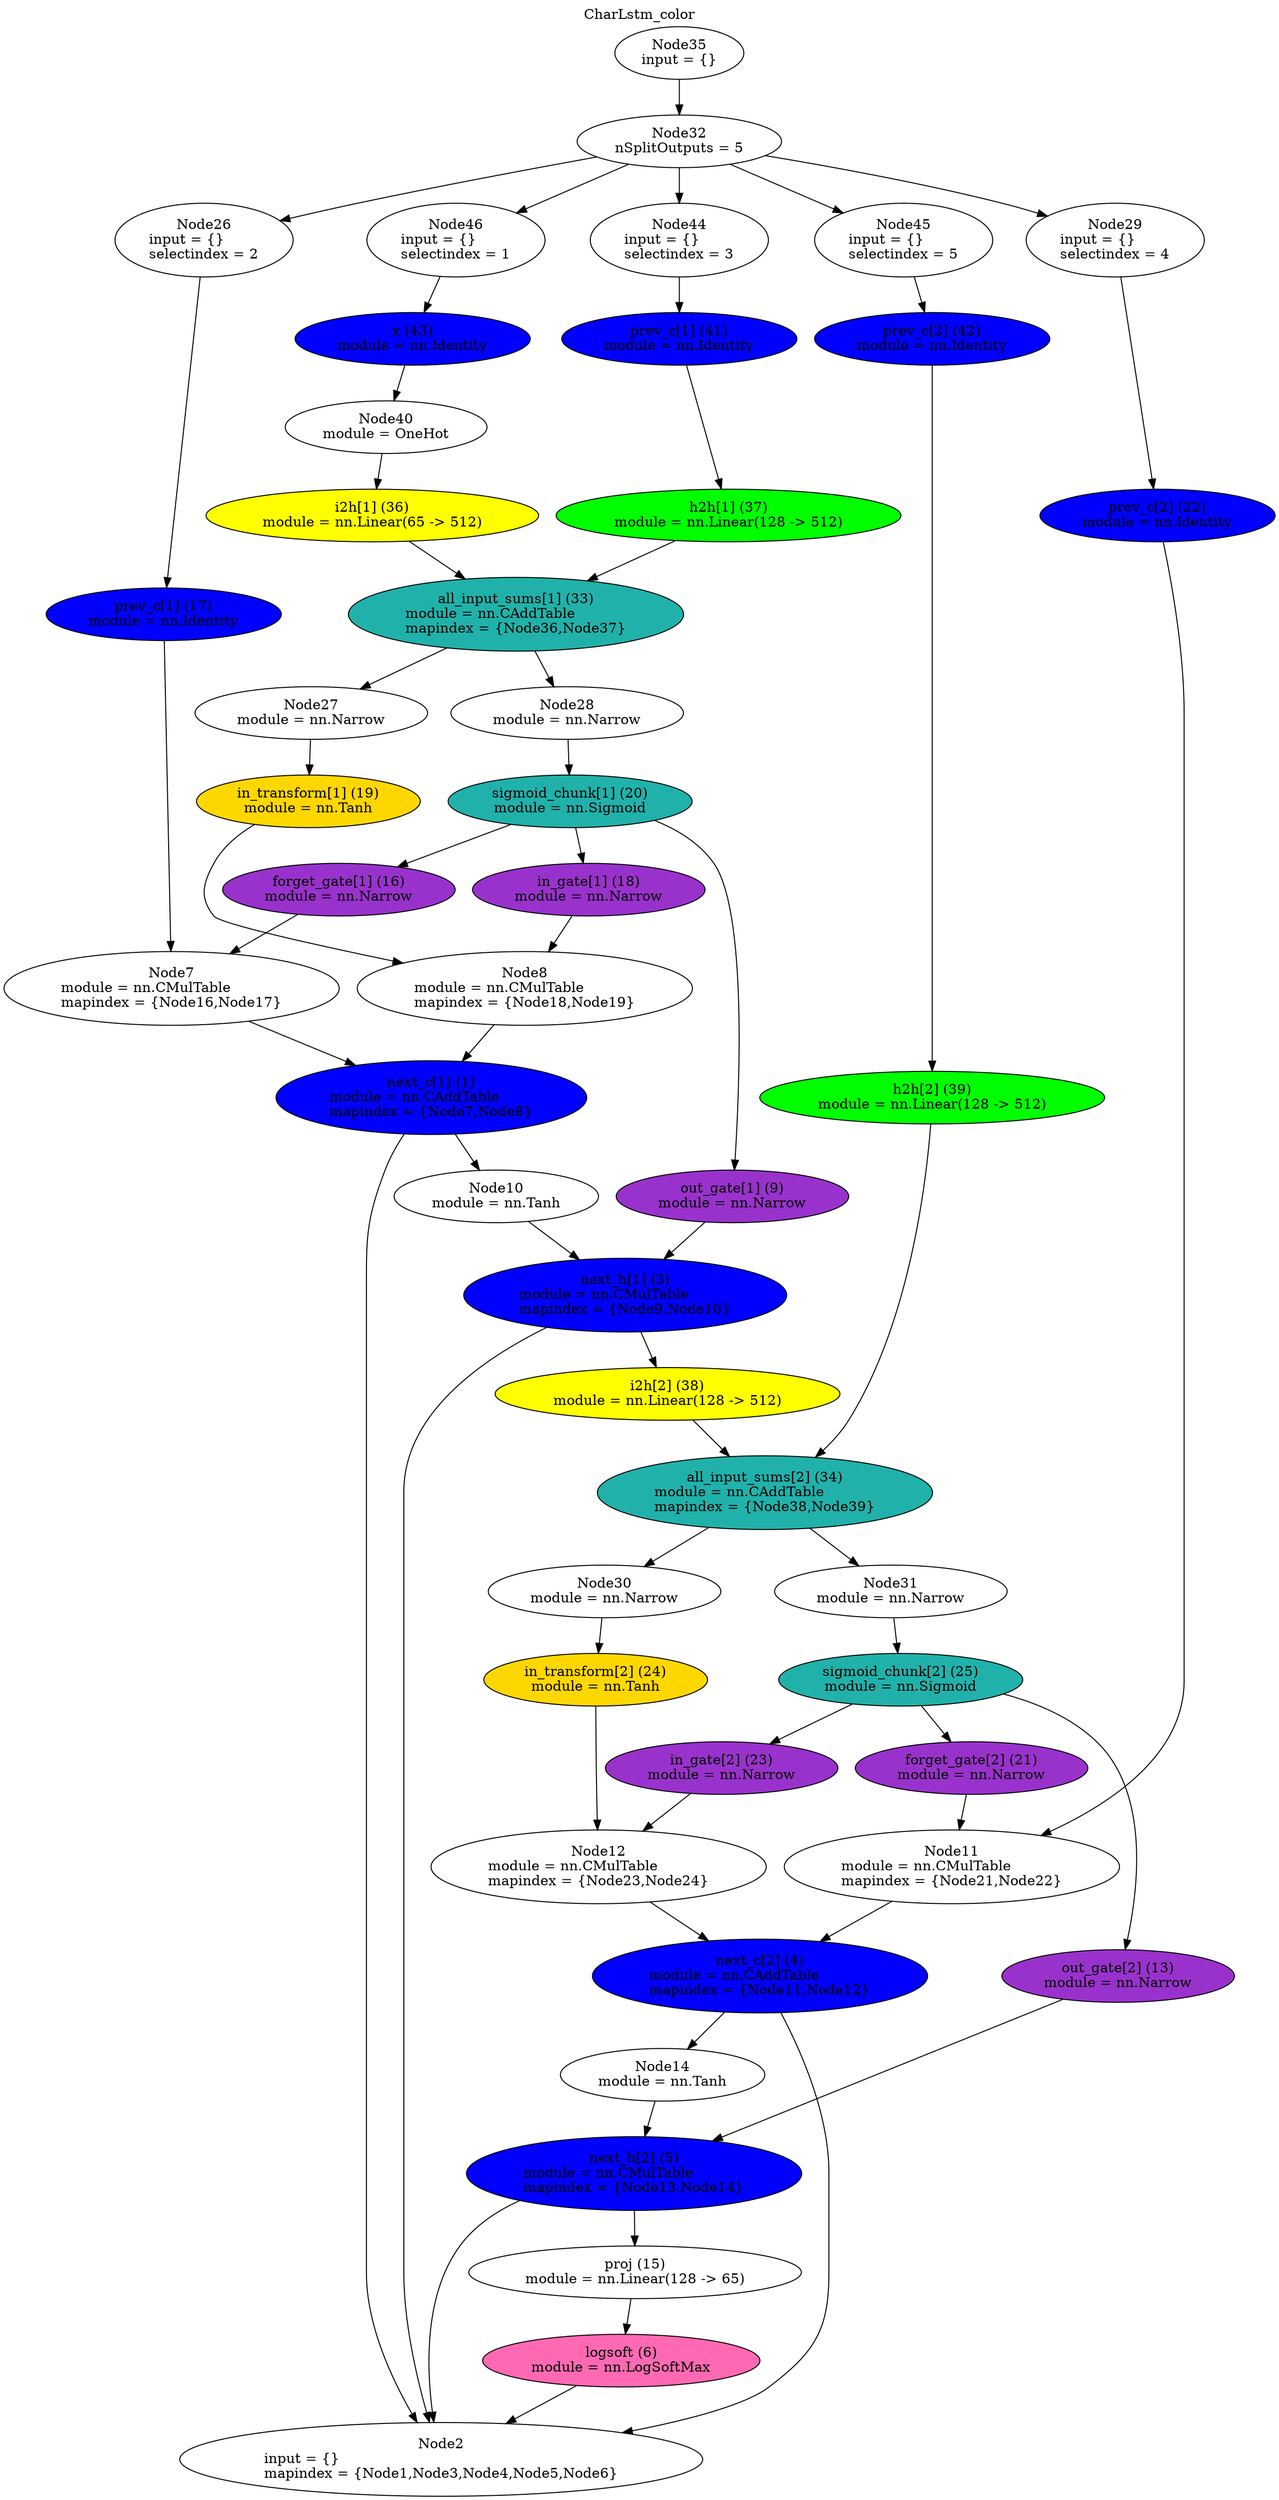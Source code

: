 digraph G {
labelloc="t";
label="CharLstm_color";
node [shape = oval]; 
n1[label="next_c[1] (1)\nmodule = nn.CAddTable\lmapindex = {Node7,Node8}" style=filled tooltip="[...e/ubuntu/torch/install/share/lua/5.1/crnn/model/LSTM.lua]:46" fillcolor=blue];
n2[label="Node2\ninput = {}\lmapindex = {Node1,Node3,Node4,Node5,Node6}" tooltip="[[C]]:-1"];
n3[label="next_h[1] (3)\nmodule = nn.CMulTable\lmapindex = {Node9,Node10}" style=filled tooltip="[...e/ubuntu/torch/install/share/lua/5.1/crnn/model/LSTM.lua]:50" fillcolor=blue];
n4[label="next_c[2] (4)\nmodule = nn.CAddTable\lmapindex = {Node11,Node12}" style=filled tooltip="[...e/ubuntu/torch/install/share/lua/5.1/crnn/model/LSTM.lua]:46" fillcolor=blue];
n5[label="next_h[2] (5)\nmodule = nn.CMulTable\lmapindex = {Node13,Node14}" style=filled tooltip="[...e/ubuntu/torch/install/share/lua/5.1/crnn/model/LSTM.lua]:50" fillcolor=blue];
n6[label="logsoft (6)\nmodule = nn.LogSoftMax" style=filled tooltip="[...e/ubuntu/torch/install/share/lua/5.1/crnn/model/LSTM.lua]:72" fillcolor=hotpink];
n7[label="Node7\nmodule = nn.CMulTable\lmapindex = {Node16,Node17}" tooltip="[...e/ubuntu/torch/install/share/lua/5.1/crnn/model/LSTM.lua]:47"];
n8[label="Node8\nmodule = nn.CMulTable\lmapindex = {Node18,Node19}" tooltip="[...e/ubuntu/torch/install/share/lua/5.1/crnn/model/LSTM.lua]:48"];
n9[label="out_gate[1] (9)\nmodule = nn.Narrow" style=filled tooltip="[...e/ubuntu/torch/install/share/lua/5.1/crnn/model/LSTM.lua]:41" fillcolor=darkorchid];
n10[label="Node10\nmodule = nn.Tanh" tooltip="[...e/ubuntu/torch/install/share/lua/5.1/crnn/model/LSTM.lua]:50"];
n11[label="Node11\nmodule = nn.CMulTable\lmapindex = {Node21,Node22}" tooltip="[...e/ubuntu/torch/install/share/lua/5.1/crnn/model/LSTM.lua]:47"];
n12[label="Node12\nmodule = nn.CMulTable\lmapindex = {Node23,Node24}" tooltip="[...e/ubuntu/torch/install/share/lua/5.1/crnn/model/LSTM.lua]:48"];
n13[label="out_gate[2] (13)\nmodule = nn.Narrow" style=filled tooltip="[...e/ubuntu/torch/install/share/lua/5.1/crnn/model/LSTM.lua]:41" fillcolor=darkorchid];
n14[label="Node14\nmodule = nn.Tanh" tooltip="[...e/ubuntu/torch/install/share/lua/5.1/crnn/model/LSTM.lua]:50"];
n15[label="proj (15)\nmodule = nn.Linear(128 -> 65)" tooltip="[...e/ubuntu/torch/install/share/lua/5.1/crnn/model/LSTM.lua]:71"];
n16[label="forget_gate[1] (16)\nmodule = nn.Narrow" style=filled tooltip="[...e/ubuntu/torch/install/share/lua/5.1/crnn/model/LSTM.lua]:40" fillcolor=darkorchid];
n17[label="prev_c[1] (17)\nmodule = nn.Identity" style=filled tooltip="[...e/ubuntu/torch/install/share/lua/5.1/crnn/model/LSTM.lua]:11" fillcolor=blue];
n18[label="in_gate[1] (18)\nmodule = nn.Narrow" style=filled tooltip="[...e/ubuntu/torch/install/share/lua/5.1/crnn/model/LSTM.lua]:39" fillcolor=darkorchid];
n19[label="in_transform[1] (19)\nmodule = nn.Tanh" style=filled tooltip="[...e/ubuntu/torch/install/share/lua/5.1/crnn/model/LSTM.lua]:44" fillcolor=gold];
n20[label="sigmoid_chunk[1] (20)\nmodule = nn.Sigmoid" style=filled tooltip="[...e/ubuntu/torch/install/share/lua/5.1/crnn/model/LSTM.lua]:38" fillcolor=lightseagreen];
n21[label="forget_gate[2] (21)\nmodule = nn.Narrow" style=filled tooltip="[...e/ubuntu/torch/install/share/lua/5.1/crnn/model/LSTM.lua]:40" fillcolor=darkorchid];
n22[label="prev_c[2] (22)\nmodule = nn.Identity" style=filled tooltip="[...e/ubuntu/torch/install/share/lua/5.1/crnn/model/LSTM.lua]:11" fillcolor=blue];
n23[label="in_gate[2] (23)\nmodule = nn.Narrow" style=filled tooltip="[...e/ubuntu/torch/install/share/lua/5.1/crnn/model/LSTM.lua]:39" fillcolor=darkorchid];
n24[label="in_transform[2] (24)\nmodule = nn.Tanh" style=filled tooltip="[...e/ubuntu/torch/install/share/lua/5.1/crnn/model/LSTM.lua]:44" fillcolor=gold];
n25[label="sigmoid_chunk[2] (25)\nmodule = nn.Sigmoid" style=filled tooltip="[...e/ubuntu/torch/install/share/lua/5.1/crnn/model/LSTM.lua]:38" fillcolor=lightseagreen];
n26[label="Node26\ninput = {}\lselectindex = 2" tooltip="[[C]]:-1-2"];
n27[label="Node27\nmodule = nn.Narrow" tooltip="[...e/ubuntu/torch/install/share/lua/5.1/crnn/model/LSTM.lua]:43"];
n28[label="Node28\nmodule = nn.Narrow" tooltip="[...e/ubuntu/torch/install/share/lua/5.1/crnn/model/LSTM.lua]:37"];
n29[label="Node29\ninput = {}\lselectindex = 4" tooltip="[[C]]:-1-4"];
n30[label="Node30\nmodule = nn.Narrow" tooltip="[...e/ubuntu/torch/install/share/lua/5.1/crnn/model/LSTM.lua]:43"];
n31[label="Node31\nmodule = nn.Narrow" tooltip="[...e/ubuntu/torch/install/share/lua/5.1/crnn/model/LSTM.lua]:37"];
n32[label="Node32\nnSplitOutputs = 5" tooltip="[[C]]:-1-mnode"];
n33[label="all_input_sums[1] (33)\nmodule = nn.CAddTable\lmapindex = {Node36,Node37}" style=filled tooltip="[...e/ubuntu/torch/install/share/lua/5.1/crnn/model/LSTM.lua]:35" fillcolor=lightseagreen];
n34[label="all_input_sums[2] (34)\nmodule = nn.CAddTable\lmapindex = {Node38,Node39}" style=filled tooltip="[...e/ubuntu/torch/install/share/lua/5.1/crnn/model/LSTM.lua]:35" fillcolor=lightseagreen];
n35[label="Node35\ninput = {}" tooltip="[[C]]:-1"];
n36[label="i2h[1] (36)\nmodule = nn.Linear(65 -> 512)" style=filled tooltip="[...e/ubuntu/torch/install/share/lua/5.1/crnn/model/LSTM.lua]:33" fillcolor=yellow];
n37[label="h2h[1] (37)\nmodule = nn.Linear(128 -> 512)" style=filled tooltip="[...e/ubuntu/torch/install/share/lua/5.1/crnn/model/LSTM.lua]:34" fillcolor=green];
n38[label="i2h[2] (38)\nmodule = nn.Linear(128 -> 512)" style=filled tooltip="[...e/ubuntu/torch/install/share/lua/5.1/crnn/model/LSTM.lua]:33" fillcolor=yellow];
n39[label="h2h[2] (39)\nmodule = nn.Linear(128 -> 512)" style=filled tooltip="[...e/ubuntu/torch/install/share/lua/5.1/crnn/model/LSTM.lua]:34" fillcolor=green];
n40[label="Node40\nmodule = OneHot" tooltip="[...e/ubuntu/torch/install/share/lua/5.1/crnn/model/LSTM.lua]:25"];
n41[label="prev_c[1] (41)\nmodule = nn.Identity" style=filled tooltip="[...e/ubuntu/torch/install/share/lua/5.1/crnn/model/LSTM.lua]:13" fillcolor=blue];
n42[label="prev_c[2] (42)\nmodule = nn.Identity" style=filled tooltip="[...e/ubuntu/torch/install/share/lua/5.1/crnn/model/LSTM.lua]:13" fillcolor=blue];
n43[label="x (43)\nmodule = nn.Identity" style=filled tooltip="[...e/ubuntu/torch/install/share/lua/5.1/crnn/model/LSTM.lua]:8" fillcolor=blue];
n44[label="Node44\ninput = {}\lselectindex = 3" tooltip="[[C]]:-1-3"];
n45[label="Node45\ninput = {}\lselectindex = 5" tooltip="[[C]]:-1-5"];
n46[label="Node46\ninput = {}\lselectindex = 1" tooltip="[[C]]:-1-1"];
n1 -> n2;
n3 -> n2;
n4 -> n2;
n5 -> n2;
n6 -> n2;
n7 -> n1;
n8 -> n1;
n9 -> n3;
n10 -> n3;
n11 -> n4;
n12 -> n4;
n13 -> n5;
n14 -> n5;
n15 -> n6;
n16 -> n7;
n17 -> n7;
n18 -> n8;
n19 -> n8;
n20 -> n9;
n1 -> n10;
n21 -> n11;
n22 -> n11;
n23 -> n12;
n24 -> n12;
n25 -> n13;
n4 -> n14;
n5 -> n15;
n20 -> n16;
n26 -> n17;
n20 -> n18;
n27 -> n19;
n28 -> n20;
n25 -> n21;
n29 -> n22;
n25 -> n23;
n30 -> n24;
n31 -> n25;
n32 -> n26;
n33 -> n27;
n33 -> n28;
n32 -> n29;
n34 -> n30;
n34 -> n31;
n35 -> n32;
n36 -> n33;
n37 -> n33;
n38 -> n34;
n39 -> n34;
n40 -> n36;
n41 -> n37;
n3 -> n38;
n42 -> n39;
n43 -> n40;
n44 -> n41;
n45 -> n42;
n46 -> n43;
n32 -> n44;
n32 -> n45;
n32 -> n46;
}